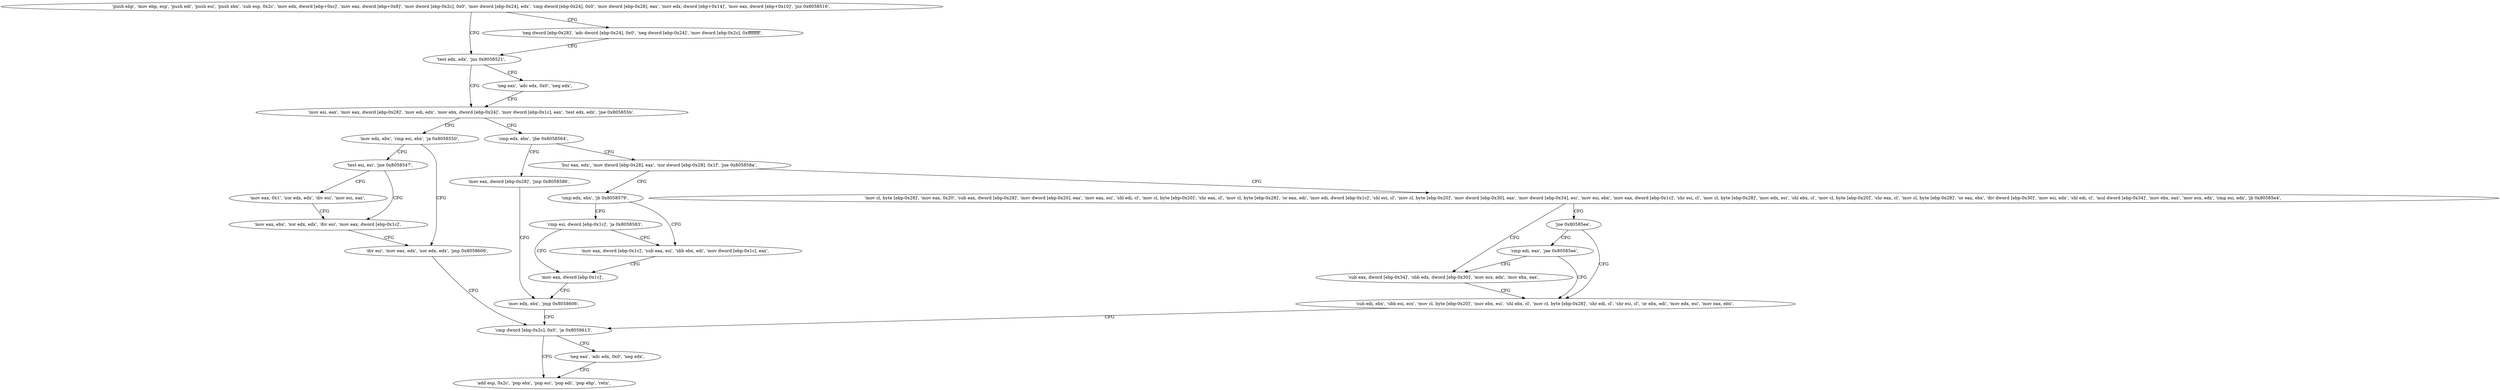 digraph "func" {
"134579421" [label = "'push ebp', 'mov ebp, esp', 'push edi', 'push esi', 'push ebx', 'sub esp, 0x2c', 'mov edx, dword [ebp+0xc]', 'mov eax, dword [ebp+0x8]', 'mov dword [ebp-0x2c], 0x0', 'mov dword [ebp-0x24], edx', 'cmp dword [ebp-0x24], 0x0', 'mov dword [ebp-0x28], eax', 'mov edx, dword [ebp+0x14]', 'mov eax, dword [ebp+0x10]', 'jns 0x8058516', " ]
"134579478" [label = "'test edx, edx', 'jns 0x8058521', " ]
"134579461" [label = "'neg dword [ebp-0x28]', 'adc dword [ebp-0x24], 0x0', 'neg dword [ebp-0x24]', 'mov dword [ebp-0x2c], 0xffffffff', " ]
"134579489" [label = "'mov esi, eax', 'mov eax, dword [ebp-0x28]', 'mov edi, edx', 'mov ebx, dword [ebp-0x24]', 'mov dword [ebp-0x1c], eax', 'test edx, edx', 'jne 0x805855b', " ]
"134579482" [label = "'neg eax', 'adc edx, 0x0', 'neg edx', " ]
"134579547" [label = "'cmp edx, ebx', 'jbe 0x8058564', " ]
"134579506" [label = "'mov edx, ebx', 'cmp esi, ebx', 'ja 0x8058550', " ]
"134579556" [label = "'bsr eax, edx', 'mov dword [ebp-0x28], eax', 'xor dword [ebp-0x28], 0x1f', 'jne 0x805858a', " ]
"134579551" [label = "'mov eax, dword [ebp-0x28]', 'jmp 0x8058586', " ]
"134579536" [label = "'div esi', 'mov eax, edx', 'xor edx, edx', 'jmp 0x8058606', " ]
"134579512" [label = "'test esi, esi', 'jne 0x8058547', " ]
"134579594" [label = "'mov cl, byte [ebp-0x28]', 'mov eax, 0x20', 'sub eax, dword [ebp-0x28]', 'mov dword [ebp-0x20], eax', 'mov eax, esi', 'shl edi, cl', 'mov cl, byte [ebp-0x20]', 'shr eax, cl', 'mov cl, byte [ebp-0x28]', 'or eax, edi', 'mov edi, dword [ebp-0x1c]', 'shl esi, cl', 'mov cl, byte [ebp-0x20]', 'mov dword [ebp-0x30], eax', 'mov dword [ebp-0x34], esi', 'mov esi, ebx', 'mov eax, dword [ebp-0x1c]', 'shr esi, cl', 'mov cl, byte [ebp-0x28]', 'mov edx, esi', 'shl ebx, cl', 'mov cl, byte [ebp-0x20]', 'shr eax, cl', 'mov cl, byte [ebp-0x28]', 'or eax, ebx', 'div dword [ebp-0x30]', 'mov esi, edx', 'shl edi, cl', 'mul dword [ebp-0x34]', 'mov ebx, eax', 'mov ecx, edx', 'cmp esi, edx', 'jb 0x80585e4', " ]
"134579568" [label = "'cmp edx, ebx', 'jb 0x8058579', " ]
"134579590" [label = "'mov edx, ebx', 'jmp 0x8058606', " ]
"134579718" [label = "'cmp dword [ebp-0x2c], 0x0', 'je 0x8058613', " ]
"134579527" [label = "'mov eax, ebx', 'xor edx, edx', 'div esi', 'mov eax, dword [ebp-0x1c]', " ]
"134579516" [label = "'mov eax, 0x1', 'xor edx, edx', 'div esi', 'mov esi, eax', " ]
"134579684" [label = "'sub eax, dword [ebp-0x34]', 'sbb edx, dword [ebp-0x30]', 'mov ecx, edx', 'mov ebx, eax', " ]
"134579678" [label = "'jne 0x80585ee', " ]
"134579577" [label = "'mov eax, dword [ebp-0x1c]', 'sub eax, esi', 'sbb ebx, edi', 'mov dword [ebp-0x1c], eax', " ]
"134579572" [label = "'cmp esi, dword [ebp-0x1c]', 'ja 0x8058583', " ]
"134579731" [label = "'add esp, 0x2c', 'pop ebx', 'pop esi', 'pop edi', 'pop ebp', 'retn', " ]
"134579724" [label = "'neg eax', 'adc edx, 0x0', 'neg edx', " ]
"134579694" [label = "'sub edi, ebx', 'sbb esi, ecx', 'mov cl, byte [ebp-0x20]', 'mov ebx, esi', 'shl ebx, cl', 'mov cl, byte [ebp-0x28]', 'shr edi, cl', 'shr esi, cl', 'or ebx, edi', 'mov edx, esi', 'mov eax, ebx', " ]
"134579680" [label = "'cmp edi, eax', 'jae 0x80585ee', " ]
"134579587" [label = "'mov eax, dword [ebp-0x1c]', " ]
"134579421" -> "134579478" [ label = "CFG" ]
"134579421" -> "134579461" [ label = "CFG" ]
"134579478" -> "134579489" [ label = "CFG" ]
"134579478" -> "134579482" [ label = "CFG" ]
"134579461" -> "134579478" [ label = "CFG" ]
"134579489" -> "134579547" [ label = "CFG" ]
"134579489" -> "134579506" [ label = "CFG" ]
"134579482" -> "134579489" [ label = "CFG" ]
"134579547" -> "134579556" [ label = "CFG" ]
"134579547" -> "134579551" [ label = "CFG" ]
"134579506" -> "134579536" [ label = "CFG" ]
"134579506" -> "134579512" [ label = "CFG" ]
"134579556" -> "134579594" [ label = "CFG" ]
"134579556" -> "134579568" [ label = "CFG" ]
"134579551" -> "134579590" [ label = "CFG" ]
"134579536" -> "134579718" [ label = "CFG" ]
"134579512" -> "134579527" [ label = "CFG" ]
"134579512" -> "134579516" [ label = "CFG" ]
"134579594" -> "134579684" [ label = "CFG" ]
"134579594" -> "134579678" [ label = "CFG" ]
"134579568" -> "134579577" [ label = "CFG" ]
"134579568" -> "134579572" [ label = "CFG" ]
"134579590" -> "134579718" [ label = "CFG" ]
"134579718" -> "134579731" [ label = "CFG" ]
"134579718" -> "134579724" [ label = "CFG" ]
"134579527" -> "134579536" [ label = "CFG" ]
"134579516" -> "134579527" [ label = "CFG" ]
"134579684" -> "134579694" [ label = "CFG" ]
"134579678" -> "134579694" [ label = "CFG" ]
"134579678" -> "134579680" [ label = "CFG" ]
"134579577" -> "134579587" [ label = "CFG" ]
"134579572" -> "134579587" [ label = "CFG" ]
"134579572" -> "134579577" [ label = "CFG" ]
"134579724" -> "134579731" [ label = "CFG" ]
"134579694" -> "134579718" [ label = "CFG" ]
"134579680" -> "134579694" [ label = "CFG" ]
"134579680" -> "134579684" [ label = "CFG" ]
"134579587" -> "134579590" [ label = "CFG" ]
}
